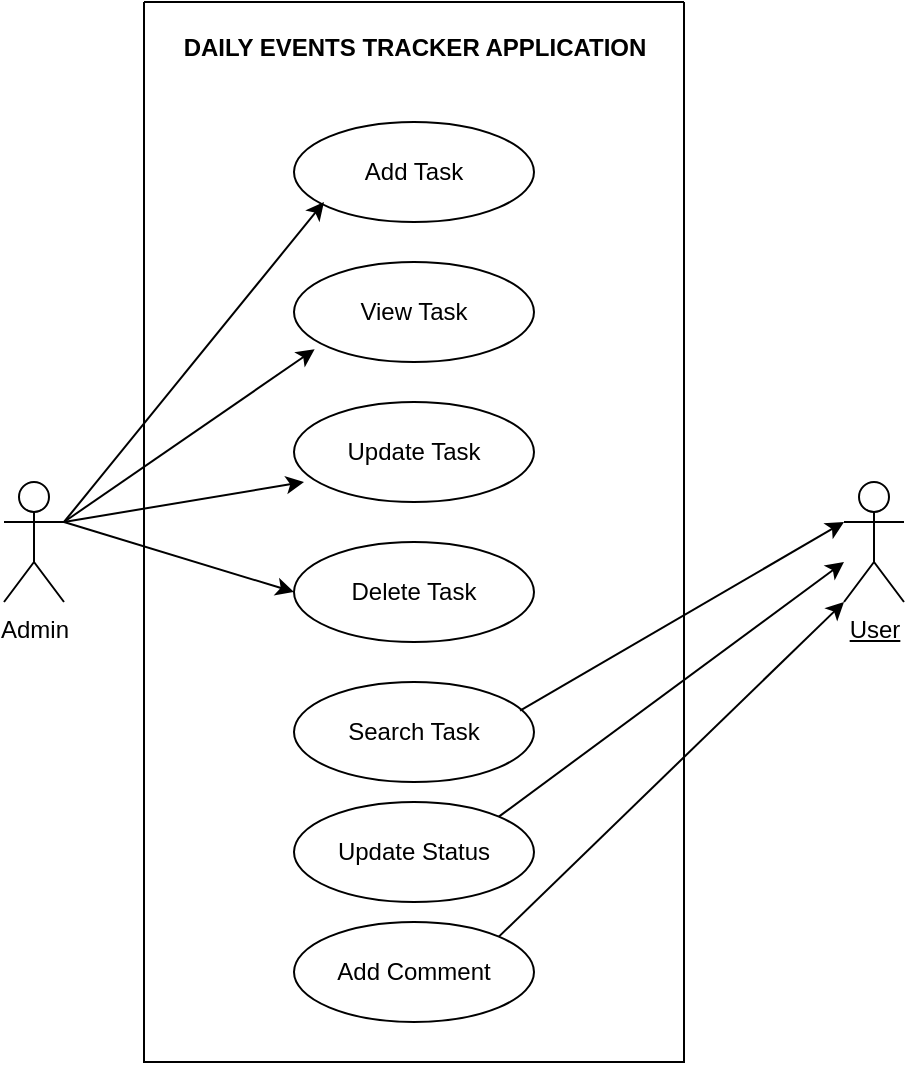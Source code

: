 <mxfile version="21.2.8" type="device">
  <diagram name="Page-1" id="Ovxf-N5QuJN4pjYAlrJD">
    <mxGraphModel dx="780" dy="504" grid="1" gridSize="10" guides="1" tooltips="1" connect="1" arrows="1" fold="1" page="1" pageScale="1" pageWidth="850" pageHeight="1100" math="0" shadow="0">
      <root>
        <mxCell id="0" />
        <mxCell id="1" parent="0" />
        <mxCell id="yzkgML8GznNGnoveQ0pr-1" value="Admin" style="shape=umlActor;verticalLabelPosition=bottom;verticalAlign=top;html=1;outlineConnect=0;" vertex="1" parent="1">
          <mxGeometry x="160" y="600" width="30" height="60" as="geometry" />
        </mxCell>
        <mxCell id="yzkgML8GznNGnoveQ0pr-2" value="" style="swimlane;startSize=0;" vertex="1" parent="1">
          <mxGeometry x="230" y="360" width="270" height="530" as="geometry">
            <mxRectangle x="230" y="360" width="50" height="40" as="alternateBounds" />
          </mxGeometry>
        </mxCell>
        <mxCell id="yzkgML8GznNGnoveQ0pr-11" value="&lt;b&gt;DAILY EVENTS TRACKER APPLICATION&lt;/b&gt;" style="text;html=1;align=center;verticalAlign=middle;resizable=0;points=[];autosize=1;strokeColor=none;fillColor=none;" vertex="1" parent="yzkgML8GznNGnoveQ0pr-2">
          <mxGeometry x="10" y="8" width="250" height="30" as="geometry" />
        </mxCell>
        <mxCell id="yzkgML8GznNGnoveQ0pr-12" value="Add Task" style="ellipse;whiteSpace=wrap;html=1;" vertex="1" parent="yzkgML8GznNGnoveQ0pr-2">
          <mxGeometry x="75" y="60" width="120" height="50" as="geometry" />
        </mxCell>
        <mxCell id="yzkgML8GznNGnoveQ0pr-13" value="View Task" style="ellipse;whiteSpace=wrap;html=1;" vertex="1" parent="yzkgML8GznNGnoveQ0pr-2">
          <mxGeometry x="75" y="130" width="120" height="50" as="geometry" />
        </mxCell>
        <mxCell id="yzkgML8GznNGnoveQ0pr-15" value="Delete Task" style="ellipse;whiteSpace=wrap;html=1;" vertex="1" parent="yzkgML8GznNGnoveQ0pr-2">
          <mxGeometry x="75" y="270" width="120" height="50" as="geometry" />
        </mxCell>
        <mxCell id="yzkgML8GznNGnoveQ0pr-14" value="Update Task" style="ellipse;whiteSpace=wrap;html=1;" vertex="1" parent="yzkgML8GznNGnoveQ0pr-2">
          <mxGeometry x="75" y="200" width="120" height="50" as="geometry" />
        </mxCell>
        <mxCell id="yzkgML8GznNGnoveQ0pr-17" value="Search Task" style="ellipse;whiteSpace=wrap;html=1;" vertex="1" parent="yzkgML8GznNGnoveQ0pr-2">
          <mxGeometry x="75" y="340" width="120" height="50" as="geometry" />
        </mxCell>
        <mxCell id="yzkgML8GznNGnoveQ0pr-22" value="" style="endArrow=classic;html=1;rounded=0;" edge="1" parent="yzkgML8GznNGnoveQ0pr-2">
          <mxGeometry width="50" height="50" relative="1" as="geometry">
            <mxPoint x="-40" y="260" as="sourcePoint" />
            <mxPoint x="90" y="100" as="targetPoint" />
          </mxGeometry>
        </mxCell>
        <mxCell id="yzkgML8GznNGnoveQ0pr-24" value="" style="endArrow=classic;html=1;rounded=0;exitX=1;exitY=0.333;exitDx=0;exitDy=0;exitPerimeter=0;" edge="1" parent="yzkgML8GznNGnoveQ0pr-2" source="yzkgML8GznNGnoveQ0pr-1">
          <mxGeometry width="50" height="50" relative="1" as="geometry">
            <mxPoint x="-30" y="260" as="sourcePoint" />
            <mxPoint x="80" y="240" as="targetPoint" />
          </mxGeometry>
        </mxCell>
        <mxCell id="yzkgML8GznNGnoveQ0pr-38" value="Update Status" style="ellipse;whiteSpace=wrap;html=1;" vertex="1" parent="yzkgML8GznNGnoveQ0pr-2">
          <mxGeometry x="75" y="400" width="120" height="50" as="geometry" />
        </mxCell>
        <mxCell id="yzkgML8GznNGnoveQ0pr-18" value="Add Comment" style="ellipse;whiteSpace=wrap;html=1;" vertex="1" parent="yzkgML8GznNGnoveQ0pr-2">
          <mxGeometry x="75" y="460" width="120" height="50" as="geometry" />
        </mxCell>
        <mxCell id="yzkgML8GznNGnoveQ0pr-7" value="&lt;u&gt;User&lt;br&gt;&lt;br&gt;&lt;/u&gt;" style="shape=umlActor;verticalLabelPosition=bottom;verticalAlign=top;html=1;outlineConnect=0;" vertex="1" parent="1">
          <mxGeometry x="580" y="600" width="30" height="60" as="geometry" />
        </mxCell>
        <mxCell id="yzkgML8GznNGnoveQ0pr-37" value="" style="endArrow=classic;html=1;rounded=0;exitX=0.942;exitY=0.287;exitDx=0;exitDy=0;exitPerimeter=0;entryX=0;entryY=0.333;entryDx=0;entryDy=0;entryPerimeter=0;" edge="1" parent="1" source="yzkgML8GznNGnoveQ0pr-17" target="yzkgML8GznNGnoveQ0pr-7">
          <mxGeometry width="50" height="50" relative="1" as="geometry">
            <mxPoint x="420" y="710" as="sourcePoint" />
            <mxPoint x="570" y="660" as="targetPoint" />
          </mxGeometry>
        </mxCell>
        <mxCell id="yzkgML8GznNGnoveQ0pr-31" value="" style="endArrow=classic;html=1;rounded=0;exitX=1;exitY=0;exitDx=0;exitDy=0;" edge="1" parent="1" source="yzkgML8GznNGnoveQ0pr-38">
          <mxGeometry width="50" height="50" relative="1" as="geometry">
            <mxPoint x="430" y="780" as="sourcePoint" />
            <mxPoint x="580" y="640" as="targetPoint" />
          </mxGeometry>
        </mxCell>
        <mxCell id="yzkgML8GznNGnoveQ0pr-25" value="" style="endArrow=classic;html=1;rounded=0;exitX=1;exitY=0.333;exitDx=0;exitDy=0;exitPerimeter=0;entryX=0;entryY=0.5;entryDx=0;entryDy=0;" edge="1" parent="1" source="yzkgML8GznNGnoveQ0pr-1" target="yzkgML8GznNGnoveQ0pr-15">
          <mxGeometry width="50" height="50" relative="1" as="geometry">
            <mxPoint x="200" y="630" as="sourcePoint" />
            <mxPoint x="310" y="670" as="targetPoint" />
          </mxGeometry>
        </mxCell>
        <mxCell id="yzkgML8GznNGnoveQ0pr-23" value="" style="endArrow=classic;html=1;rounded=0;exitX=1;exitY=0.333;exitDx=0;exitDy=0;exitPerimeter=0;entryX=0.086;entryY=0.873;entryDx=0;entryDy=0;entryPerimeter=0;" edge="1" parent="1" source="yzkgML8GznNGnoveQ0pr-1" target="yzkgML8GznNGnoveQ0pr-13">
          <mxGeometry width="50" height="50" relative="1" as="geometry">
            <mxPoint x="200" y="620" as="sourcePoint" />
            <mxPoint x="330" y="530" as="targetPoint" />
          </mxGeometry>
        </mxCell>
        <mxCell id="yzkgML8GznNGnoveQ0pr-39" value="" style="endArrow=classic;html=1;rounded=0;exitX=1;exitY=0;exitDx=0;exitDy=0;" edge="1" parent="1" source="yzkgML8GznNGnoveQ0pr-18">
          <mxGeometry width="50" height="50" relative="1" as="geometry">
            <mxPoint x="417" y="777" as="sourcePoint" />
            <mxPoint x="580" y="660" as="targetPoint" />
          </mxGeometry>
        </mxCell>
      </root>
    </mxGraphModel>
  </diagram>
</mxfile>
